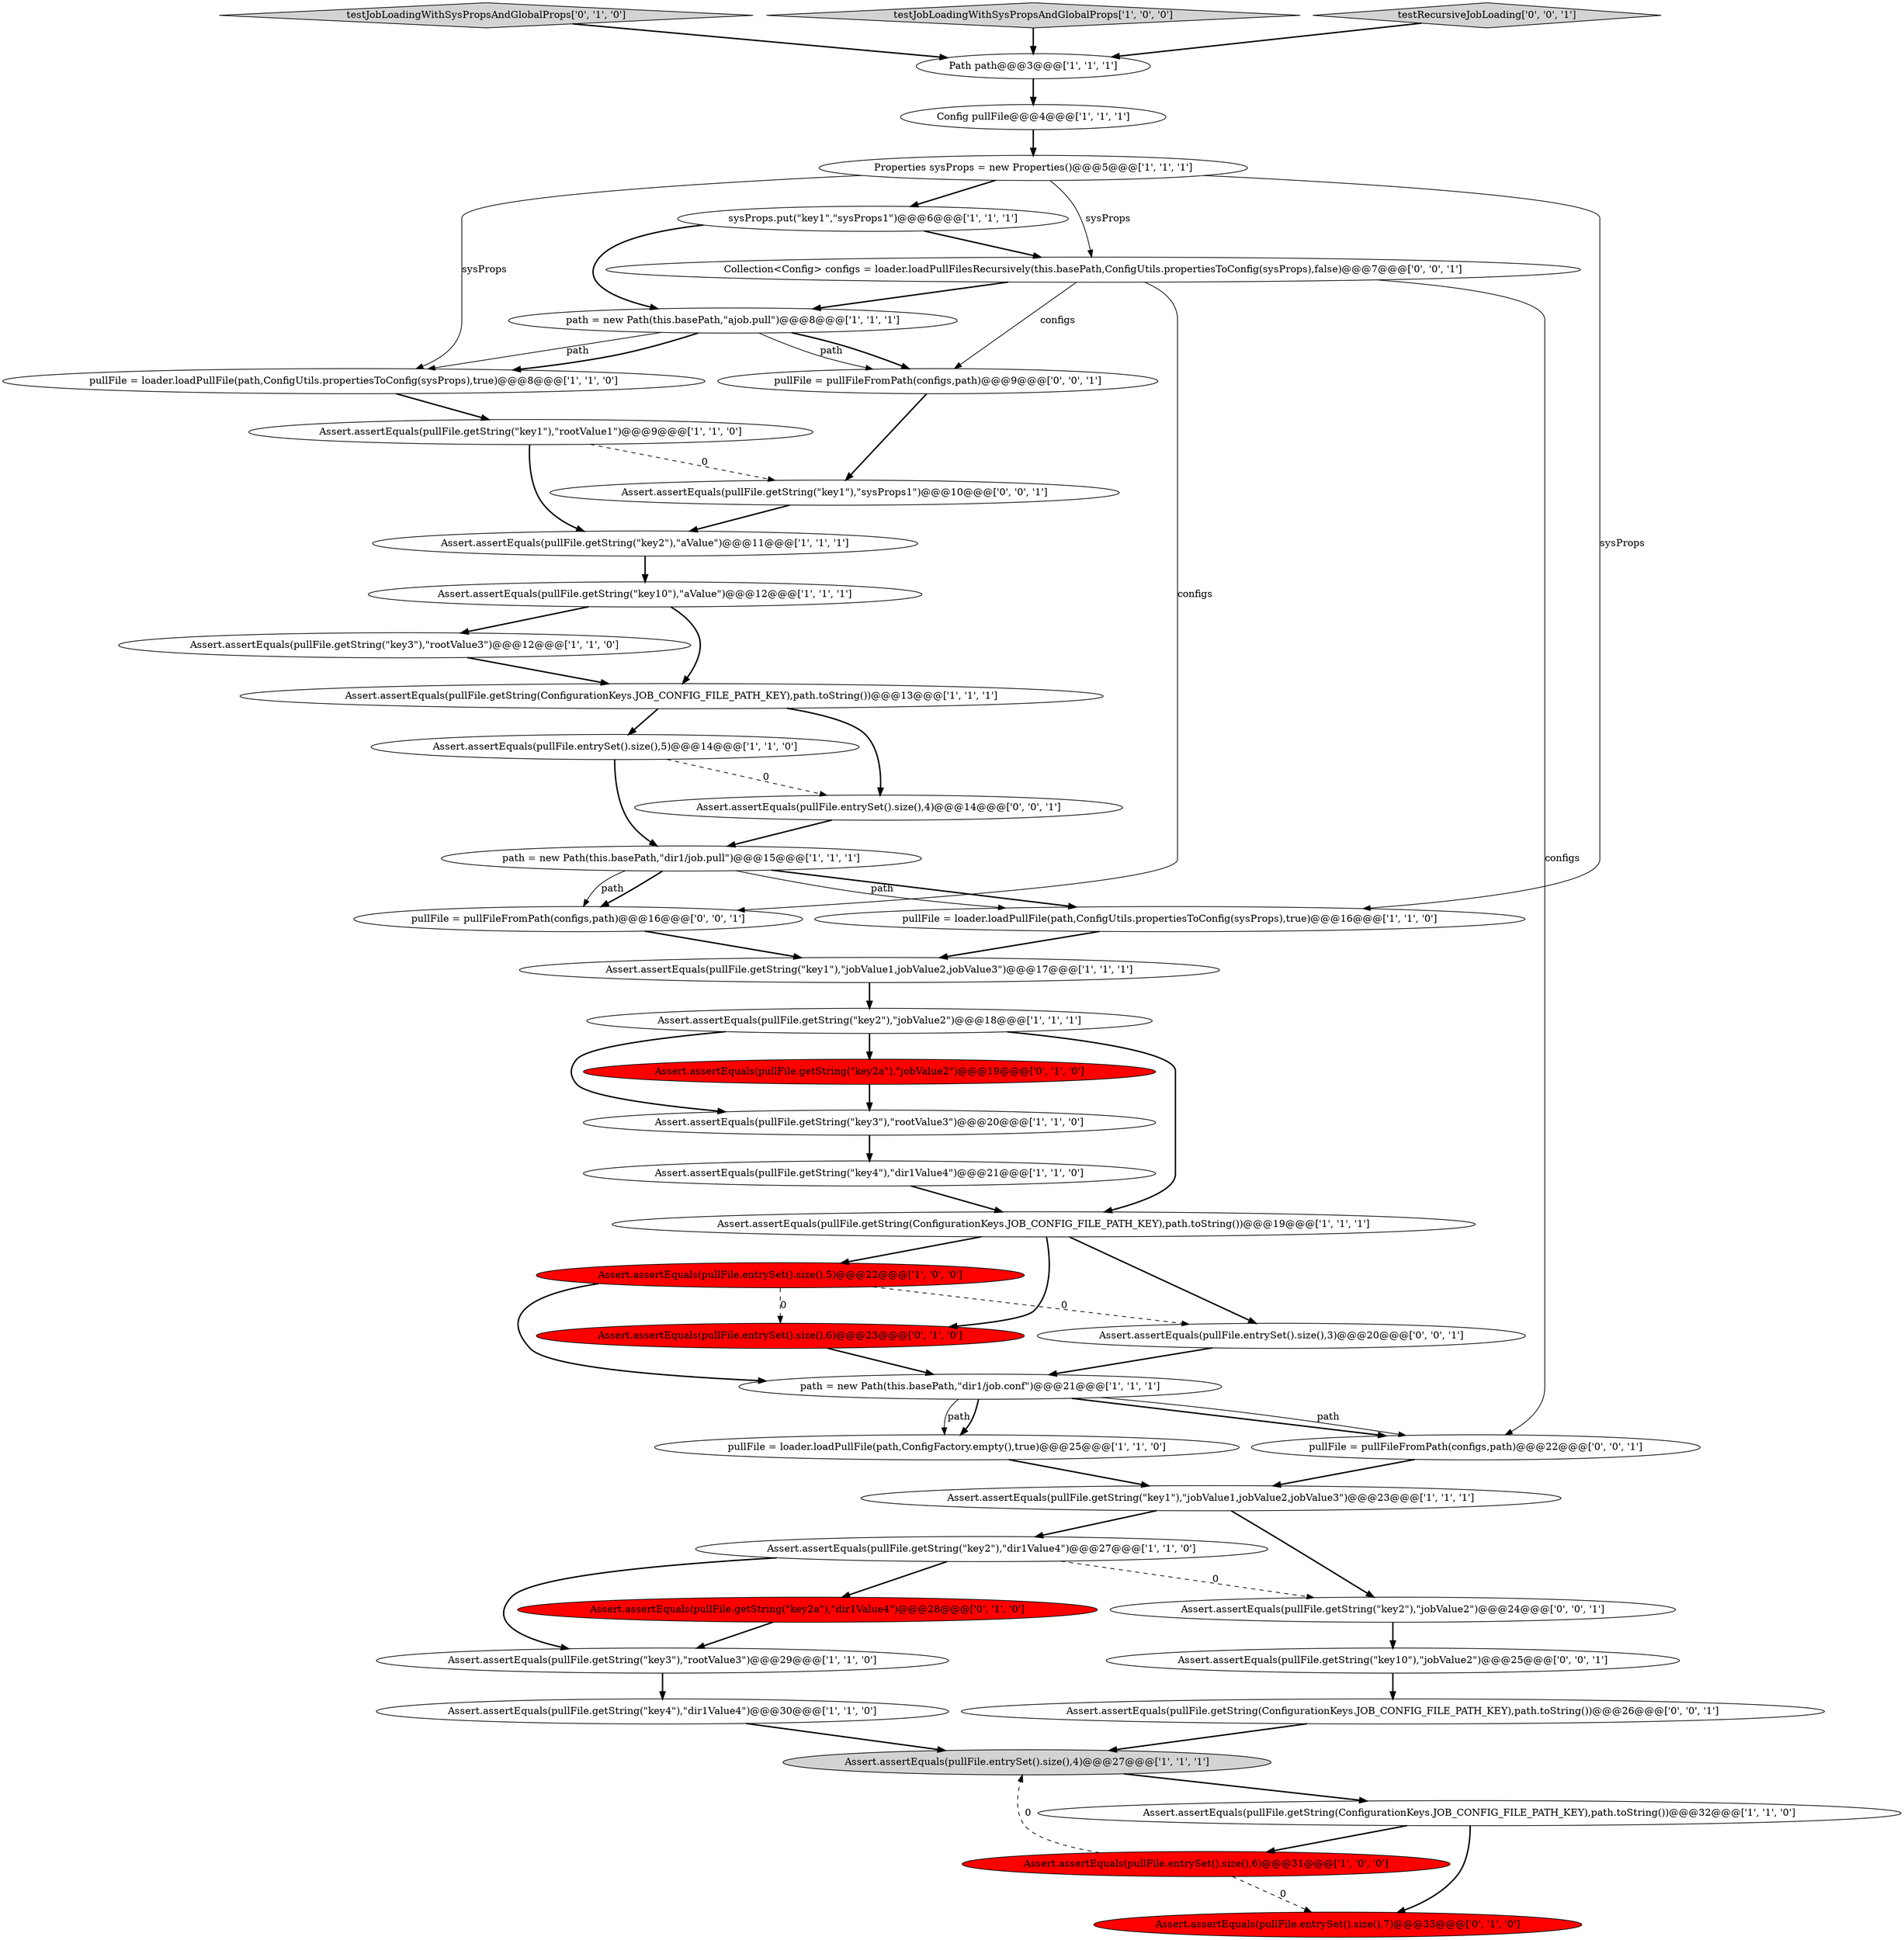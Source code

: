 digraph {
31 [style = filled, label = "testJobLoadingWithSysPropsAndGlobalProps['0', '1', '0']", fillcolor = lightgray, shape = diamond image = "AAA0AAABBB2BBB"];
25 [style = filled, label = "Config pullFile@@@4@@@['1', '1', '1']", fillcolor = white, shape = ellipse image = "AAA0AAABBB1BBB"];
8 [style = filled, label = "Assert.assertEquals(pullFile.getString(\"key2\"),\"jobValue2\")@@@18@@@['1', '1', '1']", fillcolor = white, shape = ellipse image = "AAA0AAABBB1BBB"];
9 [style = filled, label = "Assert.assertEquals(pullFile.getString(\"key2\"),\"dir1Value4\")@@@27@@@['1', '1', '0']", fillcolor = white, shape = ellipse image = "AAA0AAABBB1BBB"];
11 [style = filled, label = "testJobLoadingWithSysPropsAndGlobalProps['1', '0', '0']", fillcolor = lightgray, shape = diamond image = "AAA0AAABBB1BBB"];
40 [style = filled, label = "Assert.assertEquals(pullFile.getString(ConfigurationKeys.JOB_CONFIG_FILE_PATH_KEY),path.toString())@@@26@@@['0', '0', '1']", fillcolor = white, shape = ellipse image = "AAA0AAABBB3BBB"];
10 [style = filled, label = "Assert.assertEquals(pullFile.getString(ConfigurationKeys.JOB_CONFIG_FILE_PATH_KEY),path.toString())@@@32@@@['1', '1', '0']", fillcolor = white, shape = ellipse image = "AAA0AAABBB1BBB"];
22 [style = filled, label = "Assert.assertEquals(pullFile.getString(\"key3\"),\"rootValue3\")@@@20@@@['1', '1', '0']", fillcolor = white, shape = ellipse image = "AAA0AAABBB1BBB"];
37 [style = filled, label = "pullFile = pullFileFromPath(configs,path)@@@16@@@['0', '0', '1']", fillcolor = white, shape = ellipse image = "AAA0AAABBB3BBB"];
35 [style = filled, label = "Assert.assertEquals(pullFile.getString(\"key2\"),\"jobValue2\")@@@24@@@['0', '0', '1']", fillcolor = white, shape = ellipse image = "AAA0AAABBB3BBB"];
20 [style = filled, label = "Properties sysProps = new Properties()@@@5@@@['1', '1', '1']", fillcolor = white, shape = ellipse image = "AAA0AAABBB1BBB"];
18 [style = filled, label = "Assert.assertEquals(pullFile.entrySet().size(),6)@@@31@@@['1', '0', '0']", fillcolor = red, shape = ellipse image = "AAA1AAABBB1BBB"];
16 [style = filled, label = "Assert.assertEquals(pullFile.getString(\"key3\"),\"rootValue3\")@@@12@@@['1', '1', '0']", fillcolor = white, shape = ellipse image = "AAA0AAABBB1BBB"];
24 [style = filled, label = "Assert.assertEquals(pullFile.getString(\"key4\"),\"dir1Value4\")@@@21@@@['1', '1', '0']", fillcolor = white, shape = ellipse image = "AAA0AAABBB1BBB"];
33 [style = filled, label = "Assert.assertEquals(pullFile.getString(\"key2a\"),\"jobValue2\")@@@19@@@['0', '1', '0']", fillcolor = red, shape = ellipse image = "AAA1AAABBB2BBB"];
6 [style = filled, label = "Assert.assertEquals(pullFile.getString(\"key1\"),\"jobValue1,jobValue2,jobValue3\")@@@17@@@['1', '1', '1']", fillcolor = white, shape = ellipse image = "AAA0AAABBB1BBB"];
43 [style = filled, label = "testRecursiveJobLoading['0', '0', '1']", fillcolor = lightgray, shape = diamond image = "AAA0AAABBB3BBB"];
19 [style = filled, label = "path = new Path(this.basePath,\"dir1/job.conf\")@@@21@@@['1', '1', '1']", fillcolor = white, shape = ellipse image = "AAA0AAABBB1BBB"];
17 [style = filled, label = "path = new Path(this.basePath,\"dir1/job.pull\")@@@15@@@['1', '1', '1']", fillcolor = white, shape = ellipse image = "AAA0AAABBB1BBB"];
13 [style = filled, label = "Assert.assertEquals(pullFile.getString(\"key4\"),\"dir1Value4\")@@@30@@@['1', '1', '0']", fillcolor = white, shape = ellipse image = "AAA0AAABBB1BBB"];
41 [style = filled, label = "Assert.assertEquals(pullFile.getString(\"key1\"),\"sysProps1\")@@@10@@@['0', '0', '1']", fillcolor = white, shape = ellipse image = "AAA0AAABBB3BBB"];
45 [style = filled, label = "Assert.assertEquals(pullFile.getString(\"key10\"),\"jobValue2\")@@@25@@@['0', '0', '1']", fillcolor = white, shape = ellipse image = "AAA0AAABBB3BBB"];
15 [style = filled, label = "Assert.assertEquals(pullFile.getString(ConfigurationKeys.JOB_CONFIG_FILE_PATH_KEY),path.toString())@@@19@@@['1', '1', '1']", fillcolor = white, shape = ellipse image = "AAA0AAABBB1BBB"];
38 [style = filled, label = "Collection<Config> configs = loader.loadPullFilesRecursively(this.basePath,ConfigUtils.propertiesToConfig(sysProps),false)@@@7@@@['0', '0', '1']", fillcolor = white, shape = ellipse image = "AAA0AAABBB3BBB"];
32 [style = filled, label = "Assert.assertEquals(pullFile.getString(\"key2a\"),\"dir1Value4\")@@@28@@@['0', '1', '0']", fillcolor = red, shape = ellipse image = "AAA1AAABBB2BBB"];
5 [style = filled, label = "Assert.assertEquals(pullFile.getString(\"key2\"),\"aValue\")@@@11@@@['1', '1', '1']", fillcolor = white, shape = ellipse image = "AAA0AAABBB1BBB"];
0 [style = filled, label = "Assert.assertEquals(pullFile.entrySet().size(),5)@@@14@@@['1', '1', '0']", fillcolor = white, shape = ellipse image = "AAA0AAABBB1BBB"];
26 [style = filled, label = "Assert.assertEquals(pullFile.getString(\"key1\"),\"rootValue1\")@@@9@@@['1', '1', '0']", fillcolor = white, shape = ellipse image = "AAA0AAABBB1BBB"];
44 [style = filled, label = "Assert.assertEquals(pullFile.entrySet().size(),4)@@@14@@@['0', '0', '1']", fillcolor = white, shape = ellipse image = "AAA0AAABBB3BBB"];
30 [style = filled, label = "Assert.assertEquals(pullFile.entrySet().size(),6)@@@23@@@['0', '1', '0']", fillcolor = red, shape = ellipse image = "AAA1AAABBB2BBB"];
34 [style = filled, label = "Assert.assertEquals(pullFile.entrySet().size(),7)@@@33@@@['0', '1', '0']", fillcolor = red, shape = ellipse image = "AAA1AAABBB2BBB"];
4 [style = filled, label = "Assert.assertEquals(pullFile.getString(\"key1\"),\"jobValue1,jobValue2,jobValue3\")@@@23@@@['1', '1', '1']", fillcolor = white, shape = ellipse image = "AAA0AAABBB1BBB"];
42 [style = filled, label = "pullFile = pullFileFromPath(configs,path)@@@9@@@['0', '0', '1']", fillcolor = white, shape = ellipse image = "AAA0AAABBB3BBB"];
23 [style = filled, label = "Path path@@@3@@@['1', '1', '1']", fillcolor = white, shape = ellipse image = "AAA0AAABBB1BBB"];
3 [style = filled, label = "pullFile = loader.loadPullFile(path,ConfigUtils.propertiesToConfig(sysProps),true)@@@16@@@['1', '1', '0']", fillcolor = white, shape = ellipse image = "AAA0AAABBB1BBB"];
1 [style = filled, label = "pullFile = loader.loadPullFile(path,ConfigFactory.empty(),true)@@@25@@@['1', '1', '0']", fillcolor = white, shape = ellipse image = "AAA0AAABBB1BBB"];
27 [style = filled, label = "Assert.assertEquals(pullFile.getString(\"key10\"),\"aValue\")@@@12@@@['1', '1', '1']", fillcolor = white, shape = ellipse image = "AAA0AAABBB1BBB"];
21 [style = filled, label = "pullFile = loader.loadPullFile(path,ConfigUtils.propertiesToConfig(sysProps),true)@@@8@@@['1', '1', '0']", fillcolor = white, shape = ellipse image = "AAA0AAABBB1BBB"];
29 [style = filled, label = "Assert.assertEquals(pullFile.getString(\"key3\"),\"rootValue3\")@@@29@@@['1', '1', '0']", fillcolor = white, shape = ellipse image = "AAA0AAABBB1BBB"];
14 [style = filled, label = "Assert.assertEquals(pullFile.entrySet().size(),4)@@@27@@@['1', '1', '1']", fillcolor = lightgray, shape = ellipse image = "AAA0AAABBB1BBB"];
28 [style = filled, label = "Assert.assertEquals(pullFile.getString(ConfigurationKeys.JOB_CONFIG_FILE_PATH_KEY),path.toString())@@@13@@@['1', '1', '1']", fillcolor = white, shape = ellipse image = "AAA0AAABBB1BBB"];
7 [style = filled, label = "Assert.assertEquals(pullFile.entrySet().size(),5)@@@22@@@['1', '0', '0']", fillcolor = red, shape = ellipse image = "AAA1AAABBB1BBB"];
2 [style = filled, label = "sysProps.put(\"key1\",\"sysProps1\")@@@6@@@['1', '1', '1']", fillcolor = white, shape = ellipse image = "AAA0AAABBB1BBB"];
36 [style = filled, label = "pullFile = pullFileFromPath(configs,path)@@@22@@@['0', '0', '1']", fillcolor = white, shape = ellipse image = "AAA0AAABBB3BBB"];
12 [style = filled, label = "path = new Path(this.basePath,\"ajob.pull\")@@@8@@@['1', '1', '1']", fillcolor = white, shape = ellipse image = "AAA0AAABBB1BBB"];
39 [style = filled, label = "Assert.assertEquals(pullFile.entrySet().size(),3)@@@20@@@['0', '0', '1']", fillcolor = white, shape = ellipse image = "AAA0AAABBB3BBB"];
4->9 [style = bold, label=""];
10->18 [style = bold, label=""];
8->33 [style = bold, label=""];
23->25 [style = bold, label=""];
1->4 [style = bold, label=""];
42->41 [style = bold, label=""];
39->19 [style = bold, label=""];
4->35 [style = bold, label=""];
31->23 [style = bold, label=""];
20->3 [style = solid, label="sysProps"];
8->15 [style = bold, label=""];
38->37 [style = solid, label="configs"];
15->7 [style = bold, label=""];
17->37 [style = solid, label="path"];
12->21 [style = bold, label=""];
26->5 [style = bold, label=""];
0->17 [style = bold, label=""];
0->44 [style = dashed, label="0"];
27->28 [style = bold, label=""];
12->42 [style = solid, label="path"];
9->32 [style = bold, label=""];
36->4 [style = bold, label=""];
38->12 [style = bold, label=""];
14->10 [style = bold, label=""];
3->6 [style = bold, label=""];
38->36 [style = solid, label="configs"];
19->36 [style = bold, label=""];
12->42 [style = bold, label=""];
15->30 [style = bold, label=""];
20->38 [style = solid, label="sysProps"];
19->1 [style = solid, label="path"];
27->16 [style = bold, label=""];
37->6 [style = bold, label=""];
17->37 [style = bold, label=""];
44->17 [style = bold, label=""];
43->23 [style = bold, label=""];
26->41 [style = dashed, label="0"];
2->12 [style = bold, label=""];
8->22 [style = bold, label=""];
9->35 [style = dashed, label="0"];
20->2 [style = bold, label=""];
32->29 [style = bold, label=""];
2->38 [style = bold, label=""];
28->0 [style = bold, label=""];
18->34 [style = dashed, label="0"];
30->19 [style = bold, label=""];
21->26 [style = bold, label=""];
25->20 [style = bold, label=""];
19->1 [style = bold, label=""];
19->36 [style = solid, label="path"];
16->28 [style = bold, label=""];
10->34 [style = bold, label=""];
12->21 [style = solid, label="path"];
38->42 [style = solid, label="configs"];
15->39 [style = bold, label=""];
7->30 [style = dashed, label="0"];
6->8 [style = bold, label=""];
28->44 [style = bold, label=""];
17->3 [style = bold, label=""];
35->45 [style = bold, label=""];
40->14 [style = bold, label=""];
17->3 [style = solid, label="path"];
18->14 [style = dashed, label="0"];
20->21 [style = solid, label="sysProps"];
5->27 [style = bold, label=""];
22->24 [style = bold, label=""];
7->39 [style = dashed, label="0"];
9->29 [style = bold, label=""];
7->19 [style = bold, label=""];
13->14 [style = bold, label=""];
11->23 [style = bold, label=""];
33->22 [style = bold, label=""];
45->40 [style = bold, label=""];
41->5 [style = bold, label=""];
24->15 [style = bold, label=""];
29->13 [style = bold, label=""];
}
